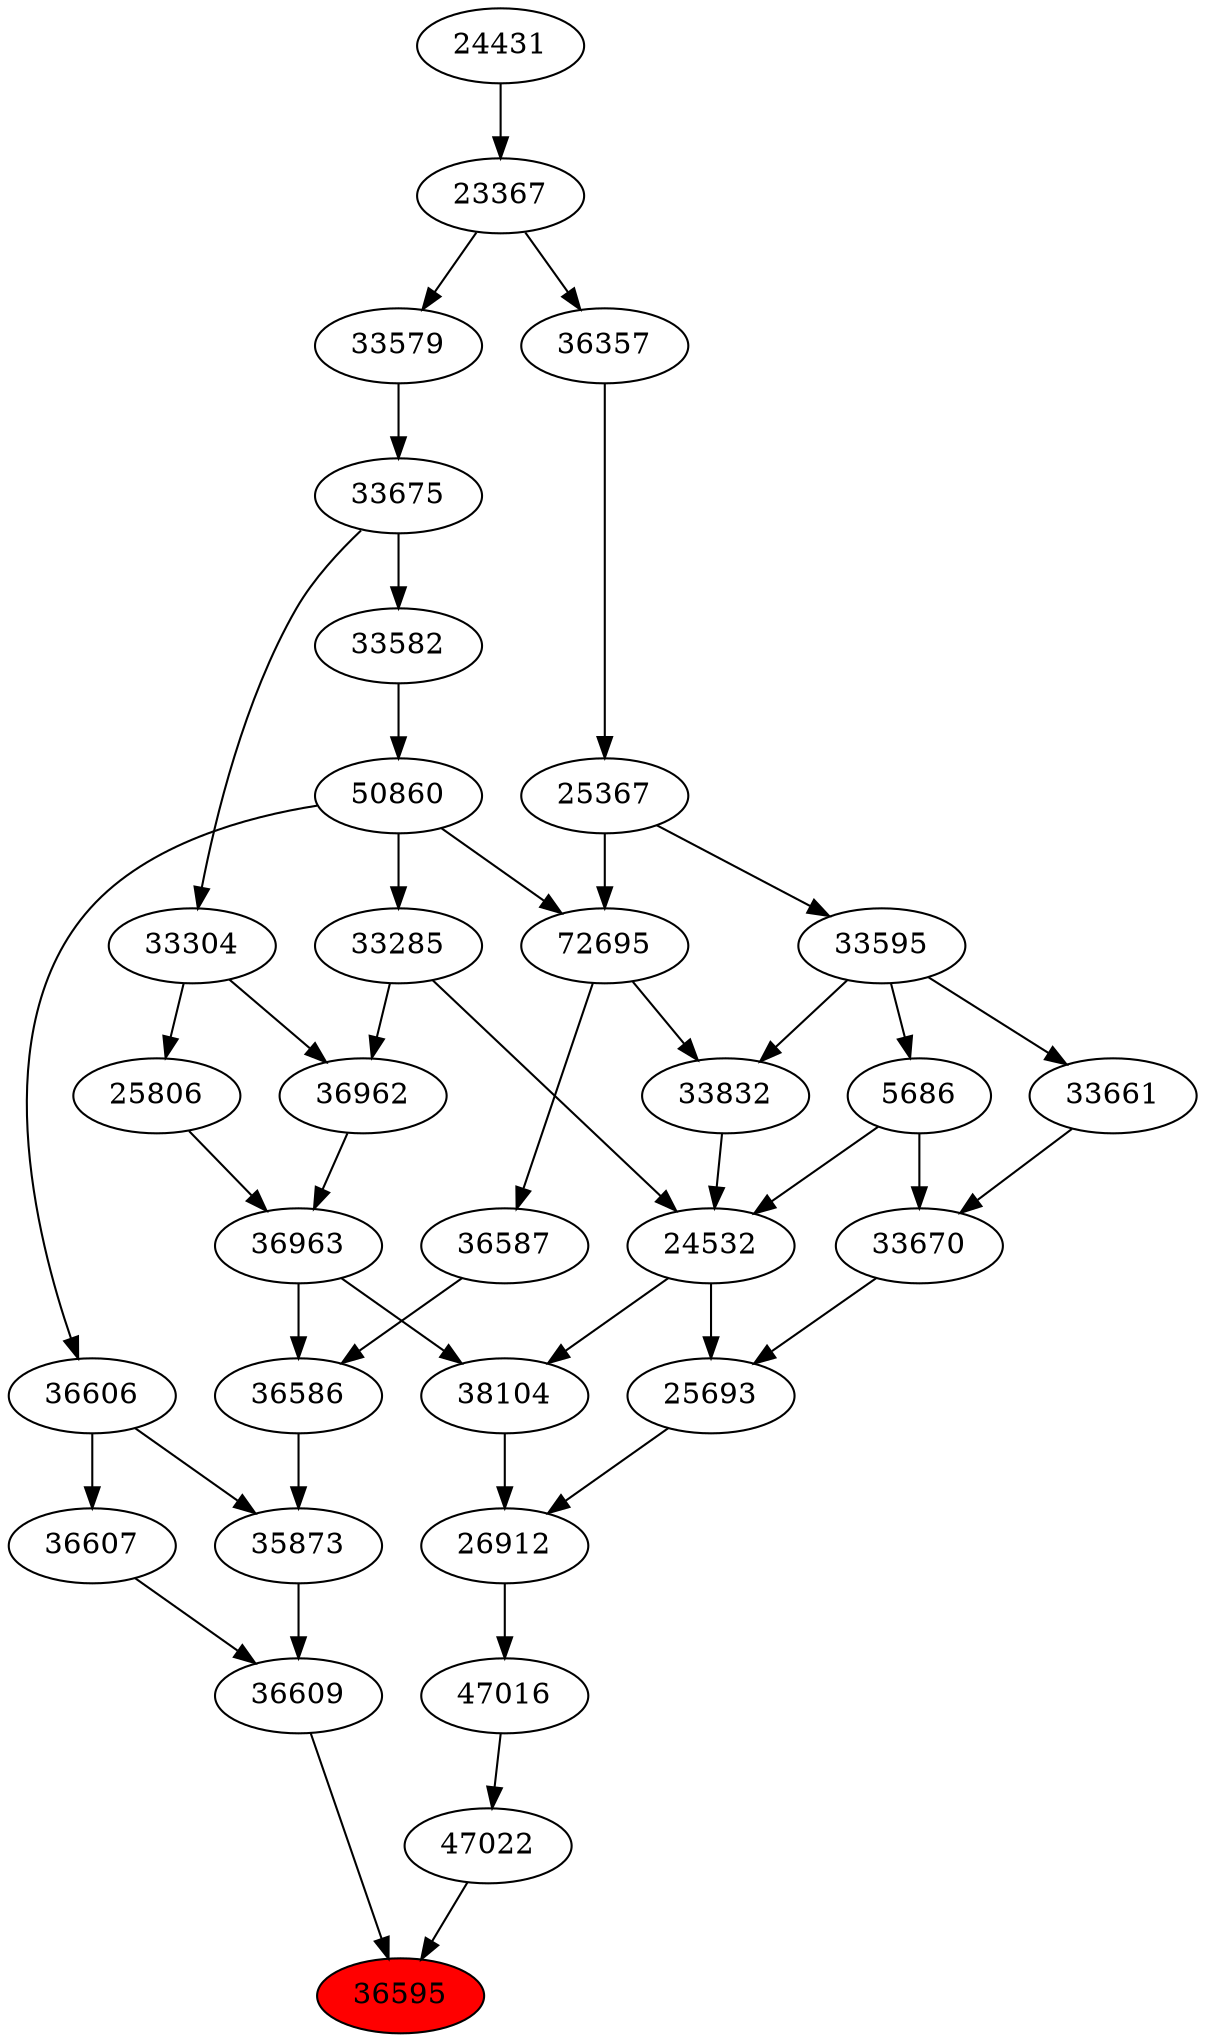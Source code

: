 strict digraph{ 
36595 [label="36595" fillcolor=red style=filled]
36609 -> 36595
47022 -> 36595
36609 [label="36609"]
36607 -> 36609
35873 -> 36609
47022 [label="47022"]
47016 -> 47022
36607 [label="36607"]
36606 -> 36607
35873 [label="35873"]
36606 -> 35873
36586 -> 35873
47016 [label="47016"]
26912 -> 47016
36606 [label="36606"]
50860 -> 36606
36586 [label="36586"]
36587 -> 36586
36963 -> 36586
26912 [label="26912"]
38104 -> 26912
25693 -> 26912
50860 [label="50860"]
33582 -> 50860
36587 [label="36587"]
72695 -> 36587
36963 [label="36963"]
36962 -> 36963
25806 -> 36963
38104 [label="38104"]
24532 -> 38104
36963 -> 38104
25693 [label="25693"]
24532 -> 25693
33670 -> 25693
33582 [label="33582"]
33675 -> 33582
72695 [label="72695"]
50860 -> 72695
25367 -> 72695
36962 [label="36962"]
33285 -> 36962
33304 -> 36962
25806 [label="25806"]
33304 -> 25806
24532 [label="24532"]
33285 -> 24532
5686 -> 24532
33832 -> 24532
33670 [label="33670"]
5686 -> 33670
33661 -> 33670
33675 [label="33675"]
33579 -> 33675
25367 [label="25367"]
36357 -> 25367
33285 [label="33285"]
50860 -> 33285
33304 [label="33304"]
33675 -> 33304
5686 [label="5686"]
33595 -> 5686
33832 [label="33832"]
72695 -> 33832
33595 -> 33832
33661 [label="33661"]
33595 -> 33661
33579 [label="33579"]
23367 -> 33579
36357 [label="36357"]
23367 -> 36357
33595 [label="33595"]
25367 -> 33595
23367 [label="23367"]
24431 -> 23367
24431 [label="24431"]
}